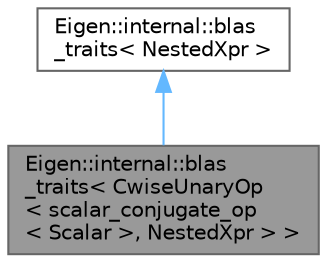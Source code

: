 digraph "Eigen::internal::blas_traits&lt; CwiseUnaryOp&lt; scalar_conjugate_op&lt; Scalar &gt;, NestedXpr &gt; &gt;"
{
 // LATEX_PDF_SIZE
  bgcolor="transparent";
  edge [fontname=Helvetica,fontsize=10,labelfontname=Helvetica,labelfontsize=10];
  node [fontname=Helvetica,fontsize=10,shape=box,height=0.2,width=0.4];
  Node1 [id="Node000001",label="Eigen::internal::blas\l_traits\< CwiseUnaryOp\l\< scalar_conjugate_op\l\< Scalar \>, NestedXpr \> \>",height=0.2,width=0.4,color="gray40", fillcolor="grey60", style="filled", fontcolor="black",tooltip=" "];
  Node2 -> Node1 [id="edge2_Node000001_Node000002",dir="back",color="steelblue1",style="solid",tooltip=" "];
  Node2 [id="Node000002",label="Eigen::internal::blas\l_traits\< NestedXpr \>",height=0.2,width=0.4,color="gray40", fillcolor="white", style="filled",URL="$struct_eigen_1_1internal_1_1blas__traits.html",tooltip=" "];
}

